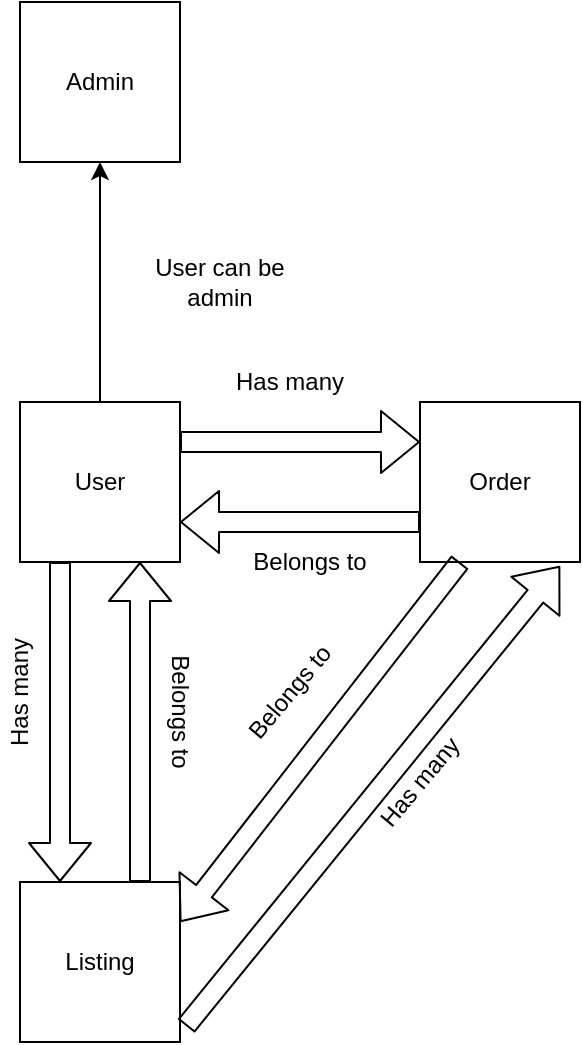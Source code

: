 <mxfile version="11.1.1" type="github"><diagram id="ifQt1U5btl_Qe69qE0rR" name="Page-1"><mxGraphModel dx="786" dy="1631" grid="1" gridSize="10" guides="1" tooltips="1" connect="1" arrows="1" fold="1" page="1" pageScale="1" pageWidth="850" pageHeight="1100" math="0" shadow="0"><root><mxCell id="0"/><mxCell id="1" parent="0"/><mxCell id="u-1lg1siAHsUp8uQna1h-1" value="" style="whiteSpace=wrap;html=1;aspect=fixed;" vertex="1" parent="1"><mxGeometry x="160" y="80" width="80" height="80" as="geometry"/></mxCell><mxCell id="u-1lg1siAHsUp8uQna1h-2" value="User" style="text;html=1;strokeColor=none;fillColor=none;align=center;verticalAlign=middle;whiteSpace=wrap;rounded=0;" vertex="1" parent="1"><mxGeometry x="180" y="110" width="40" height="20" as="geometry"/></mxCell><mxCell id="u-1lg1siAHsUp8uQna1h-3" value="" style="whiteSpace=wrap;html=1;aspect=fixed;" vertex="1" parent="1"><mxGeometry x="160" y="320" width="80" height="80" as="geometry"/></mxCell><mxCell id="u-1lg1siAHsUp8uQna1h-4" value="Listing" style="text;html=1;strokeColor=none;fillColor=none;align=center;verticalAlign=middle;whiteSpace=wrap;rounded=0;" vertex="1" parent="1"><mxGeometry x="180" y="350" width="40" height="20" as="geometry"/></mxCell><mxCell id="u-1lg1siAHsUp8uQna1h-5" value="" style="whiteSpace=wrap;html=1;aspect=fixed;" vertex="1" parent="1"><mxGeometry x="360" y="80" width="80" height="80" as="geometry"/></mxCell><mxCell id="u-1lg1siAHsUp8uQna1h-6" value="Order" style="text;html=1;strokeColor=none;fillColor=none;align=center;verticalAlign=middle;whiteSpace=wrap;rounded=0;" vertex="1" parent="1"><mxGeometry x="380" y="110" width="40" height="20" as="geometry"/></mxCell><mxCell id="u-1lg1siAHsUp8uQna1h-7" value="" style="shape=flexArrow;endArrow=classic;html=1;exitX=0.75;exitY=0;exitDx=0;exitDy=0;entryX=0.75;entryY=1;entryDx=0;entryDy=0;" edge="1" parent="1" source="u-1lg1siAHsUp8uQna1h-3" target="u-1lg1siAHsUp8uQna1h-1"><mxGeometry width="50" height="50" relative="1" as="geometry"><mxPoint x="190" y="210" as="sourcePoint"/><mxPoint x="240" y="160" as="targetPoint"/></mxGeometry></mxCell><mxCell id="u-1lg1siAHsUp8uQna1h-8" value="" style="shape=flexArrow;endArrow=classic;html=1;exitX=0.25;exitY=1;exitDx=0;exitDy=0;entryX=0.25;entryY=0;entryDx=0;entryDy=0;" edge="1" parent="1" source="u-1lg1siAHsUp8uQna1h-1" target="u-1lg1siAHsUp8uQna1h-3"><mxGeometry width="50" height="50" relative="1" as="geometry"><mxPoint x="70" y="240" as="sourcePoint"/><mxPoint x="120" y="190" as="targetPoint"/></mxGeometry></mxCell><mxCell id="u-1lg1siAHsUp8uQna1h-9" value="Has many" style="text;html=1;strokeColor=none;fillColor=none;align=center;verticalAlign=middle;whiteSpace=wrap;rounded=0;rotation=-90;" vertex="1" parent="1"><mxGeometry x="125" y="215" width="70" height="20" as="geometry"/></mxCell><mxCell id="u-1lg1siAHsUp8uQna1h-10" value="Belongs to" style="text;html=1;strokeColor=none;fillColor=none;align=center;verticalAlign=middle;whiteSpace=wrap;rounded=0;rotation=90;" vertex="1" parent="1"><mxGeometry x="205" y="225" width="70" height="20" as="geometry"/></mxCell><mxCell id="u-1lg1siAHsUp8uQna1h-11" value="" style="shape=flexArrow;endArrow=classic;html=1;entryX=1;entryY=0.75;entryDx=0;entryDy=0;exitX=0;exitY=0.75;exitDx=0;exitDy=0;" edge="1" parent="1" source="u-1lg1siAHsUp8uQna1h-5" target="u-1lg1siAHsUp8uQna1h-1"><mxGeometry width="50" height="50" relative="1" as="geometry"><mxPoint x="310" y="250" as="sourcePoint"/><mxPoint x="435" y="225" as="targetPoint"/></mxGeometry></mxCell><mxCell id="u-1lg1siAHsUp8uQna1h-12" value="" style="shape=flexArrow;endArrow=classic;html=1;exitX=1;exitY=0.25;exitDx=0;exitDy=0;entryX=0;entryY=0.25;entryDx=0;entryDy=0;" edge="1" parent="1" source="u-1lg1siAHsUp8uQna1h-1" target="u-1lg1siAHsUp8uQna1h-5"><mxGeometry width="50" height="50" relative="1" as="geometry"><mxPoint x="395" y="225" as="sourcePoint"/><mxPoint x="395" y="385" as="targetPoint"/></mxGeometry></mxCell><mxCell id="u-1lg1siAHsUp8uQna1h-13" value="Has many" style="text;html=1;strokeColor=none;fillColor=none;align=center;verticalAlign=middle;whiteSpace=wrap;rounded=0;rotation=0;" vertex="1" parent="1"><mxGeometry x="260" y="60" width="70" height="20" as="geometry"/></mxCell><mxCell id="u-1lg1siAHsUp8uQna1h-14" value="Belongs to" style="text;html=1;strokeColor=none;fillColor=none;align=center;verticalAlign=middle;whiteSpace=wrap;rounded=0;rotation=0;" vertex="1" parent="1"><mxGeometry x="270" y="150" width="70" height="20" as="geometry"/></mxCell><mxCell id="u-1lg1siAHsUp8uQna1h-15" value="" style="whiteSpace=wrap;html=1;aspect=fixed;" vertex="1" parent="1"><mxGeometry x="160" y="-120" width="80" height="80" as="geometry"/></mxCell><mxCell id="u-1lg1siAHsUp8uQna1h-16" value="" style="endArrow=classic;html=1;exitX=0.5;exitY=0;exitDx=0;exitDy=0;entryX=0.5;entryY=1;entryDx=0;entryDy=0;" edge="1" parent="1" source="u-1lg1siAHsUp8uQna1h-1" target="u-1lg1siAHsUp8uQna1h-15"><mxGeometry width="50" height="50" relative="1" as="geometry"><mxPoint x="170" y="50" as="sourcePoint"/><mxPoint x="220" as="targetPoint"/></mxGeometry></mxCell><mxCell id="u-1lg1siAHsUp8uQna1h-17" value="User can be admin" style="text;html=1;strokeColor=none;fillColor=none;align=center;verticalAlign=middle;whiteSpace=wrap;rounded=0;" vertex="1" parent="1"><mxGeometry x="210" y="10" width="100" height="20" as="geometry"/></mxCell><mxCell id="u-1lg1siAHsUp8uQna1h-18" value="Admin" style="text;html=1;strokeColor=none;fillColor=none;align=center;verticalAlign=middle;whiteSpace=wrap;rounded=0;" vertex="1" parent="1"><mxGeometry x="180" y="-90" width="40" height="20" as="geometry"/></mxCell><mxCell id="u-1lg1siAHsUp8uQna1h-19" value="" style="shape=flexArrow;endArrow=classic;html=1;exitX=0.25;exitY=1;exitDx=0;exitDy=0;entryX=1;entryY=0.25;entryDx=0;entryDy=0;" edge="1" parent="1" source="u-1lg1siAHsUp8uQna1h-5" target="u-1lg1siAHsUp8uQna1h-3"><mxGeometry width="50" height="50" relative="1" as="geometry"><mxPoint x="350" y="310" as="sourcePoint"/><mxPoint x="400" y="260" as="targetPoint"/></mxGeometry></mxCell><mxCell id="u-1lg1siAHsUp8uQna1h-23" value="Belongs to" style="text;html=1;strokeColor=none;fillColor=none;align=center;verticalAlign=middle;whiteSpace=wrap;rounded=0;rotation=-50;" vertex="1" parent="1"><mxGeometry x="260" y="215" width="70" height="20" as="geometry"/></mxCell><mxCell id="u-1lg1siAHsUp8uQna1h-24" value="" style="shape=flexArrow;endArrow=classic;html=1;exitX=1.038;exitY=0.9;exitDx=0;exitDy=0;entryX=0.875;entryY=1.025;entryDx=0;entryDy=0;exitPerimeter=0;entryPerimeter=0;" edge="1" parent="1" source="u-1lg1siAHsUp8uQna1h-3" target="u-1lg1siAHsUp8uQna1h-5"><mxGeometry width="50" height="50" relative="1" as="geometry"><mxPoint x="359.5" y="210" as="sourcePoint"/><mxPoint x="359.5" y="370" as="targetPoint"/></mxGeometry></mxCell><mxCell id="u-1lg1siAHsUp8uQna1h-25" value="Has many" style="text;html=1;strokeColor=none;fillColor=none;align=center;verticalAlign=middle;whiteSpace=wrap;rounded=0;rotation=-50;" vertex="1" parent="1"><mxGeometry x="325" y="260" width="70" height="20" as="geometry"/></mxCell></root></mxGraphModel></diagram></mxfile>